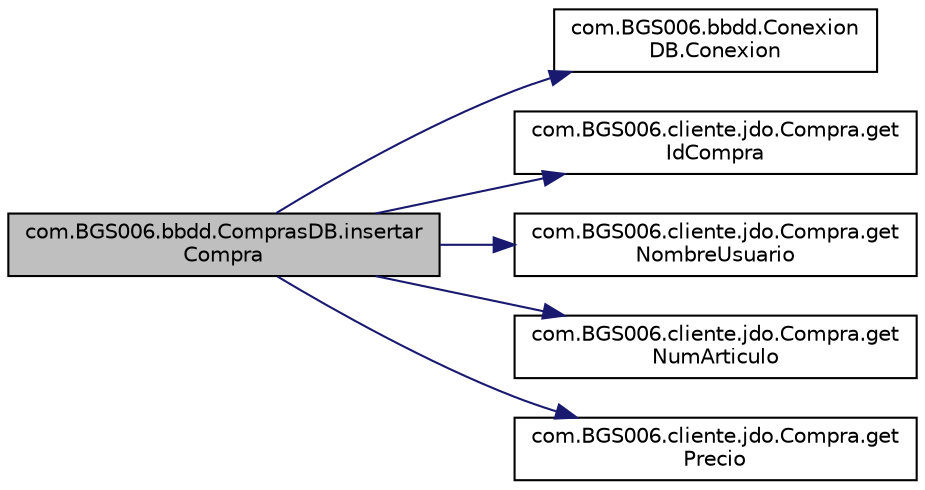 digraph "com.BGS006.bbdd.ComprasDB.insertarCompra"
{
 // LATEX_PDF_SIZE
  edge [fontname="Helvetica",fontsize="10",labelfontname="Helvetica",labelfontsize="10"];
  node [fontname="Helvetica",fontsize="10",shape=record];
  rankdir="LR";
  Node1 [label="com.BGS006.bbdd.ComprasDB.insertar\lCompra",height=0.2,width=0.4,color="black", fillcolor="grey75", style="filled", fontcolor="black",tooltip=" "];
  Node1 -> Node2 [color="midnightblue",fontsize="10",style="solid",fontname="Helvetica"];
  Node2 [label="com.BGS006.bbdd.Conexion\lDB.Conexion",height=0.2,width=0.4,color="black", fillcolor="white", style="filled",URL="$classcom_1_1_b_g_s006_1_1bbdd_1_1_conexion_d_b.html#a4da715ba2f94962fe31782bddf058acb",tooltip=" "];
  Node1 -> Node3 [color="midnightblue",fontsize="10",style="solid",fontname="Helvetica"];
  Node3 [label="com.BGS006.cliente.jdo.Compra.get\lIdCompra",height=0.2,width=0.4,color="black", fillcolor="white", style="filled",URL="$classcom_1_1_b_g_s006_1_1cliente_1_1jdo_1_1_compra.html#aee2a61db4688d551f55abfe0946e549b",tooltip=" "];
  Node1 -> Node4 [color="midnightblue",fontsize="10",style="solid",fontname="Helvetica"];
  Node4 [label="com.BGS006.cliente.jdo.Compra.get\lNombreUsuario",height=0.2,width=0.4,color="black", fillcolor="white", style="filled",URL="$classcom_1_1_b_g_s006_1_1cliente_1_1jdo_1_1_compra.html#afa2f7185bf4cc550e43bf4eac12049ae",tooltip=" "];
  Node1 -> Node5 [color="midnightblue",fontsize="10",style="solid",fontname="Helvetica"];
  Node5 [label="com.BGS006.cliente.jdo.Compra.get\lNumArticulo",height=0.2,width=0.4,color="black", fillcolor="white", style="filled",URL="$classcom_1_1_b_g_s006_1_1cliente_1_1jdo_1_1_compra.html#a9fa6dd3b40ae3d4614b3023bbad2fd0e",tooltip=" "];
  Node1 -> Node6 [color="midnightblue",fontsize="10",style="solid",fontname="Helvetica"];
  Node6 [label="com.BGS006.cliente.jdo.Compra.get\lPrecio",height=0.2,width=0.4,color="black", fillcolor="white", style="filled",URL="$classcom_1_1_b_g_s006_1_1cliente_1_1jdo_1_1_compra.html#a3109fc56397dbdd0d3b39f77cc8294a7",tooltip=" "];
}
